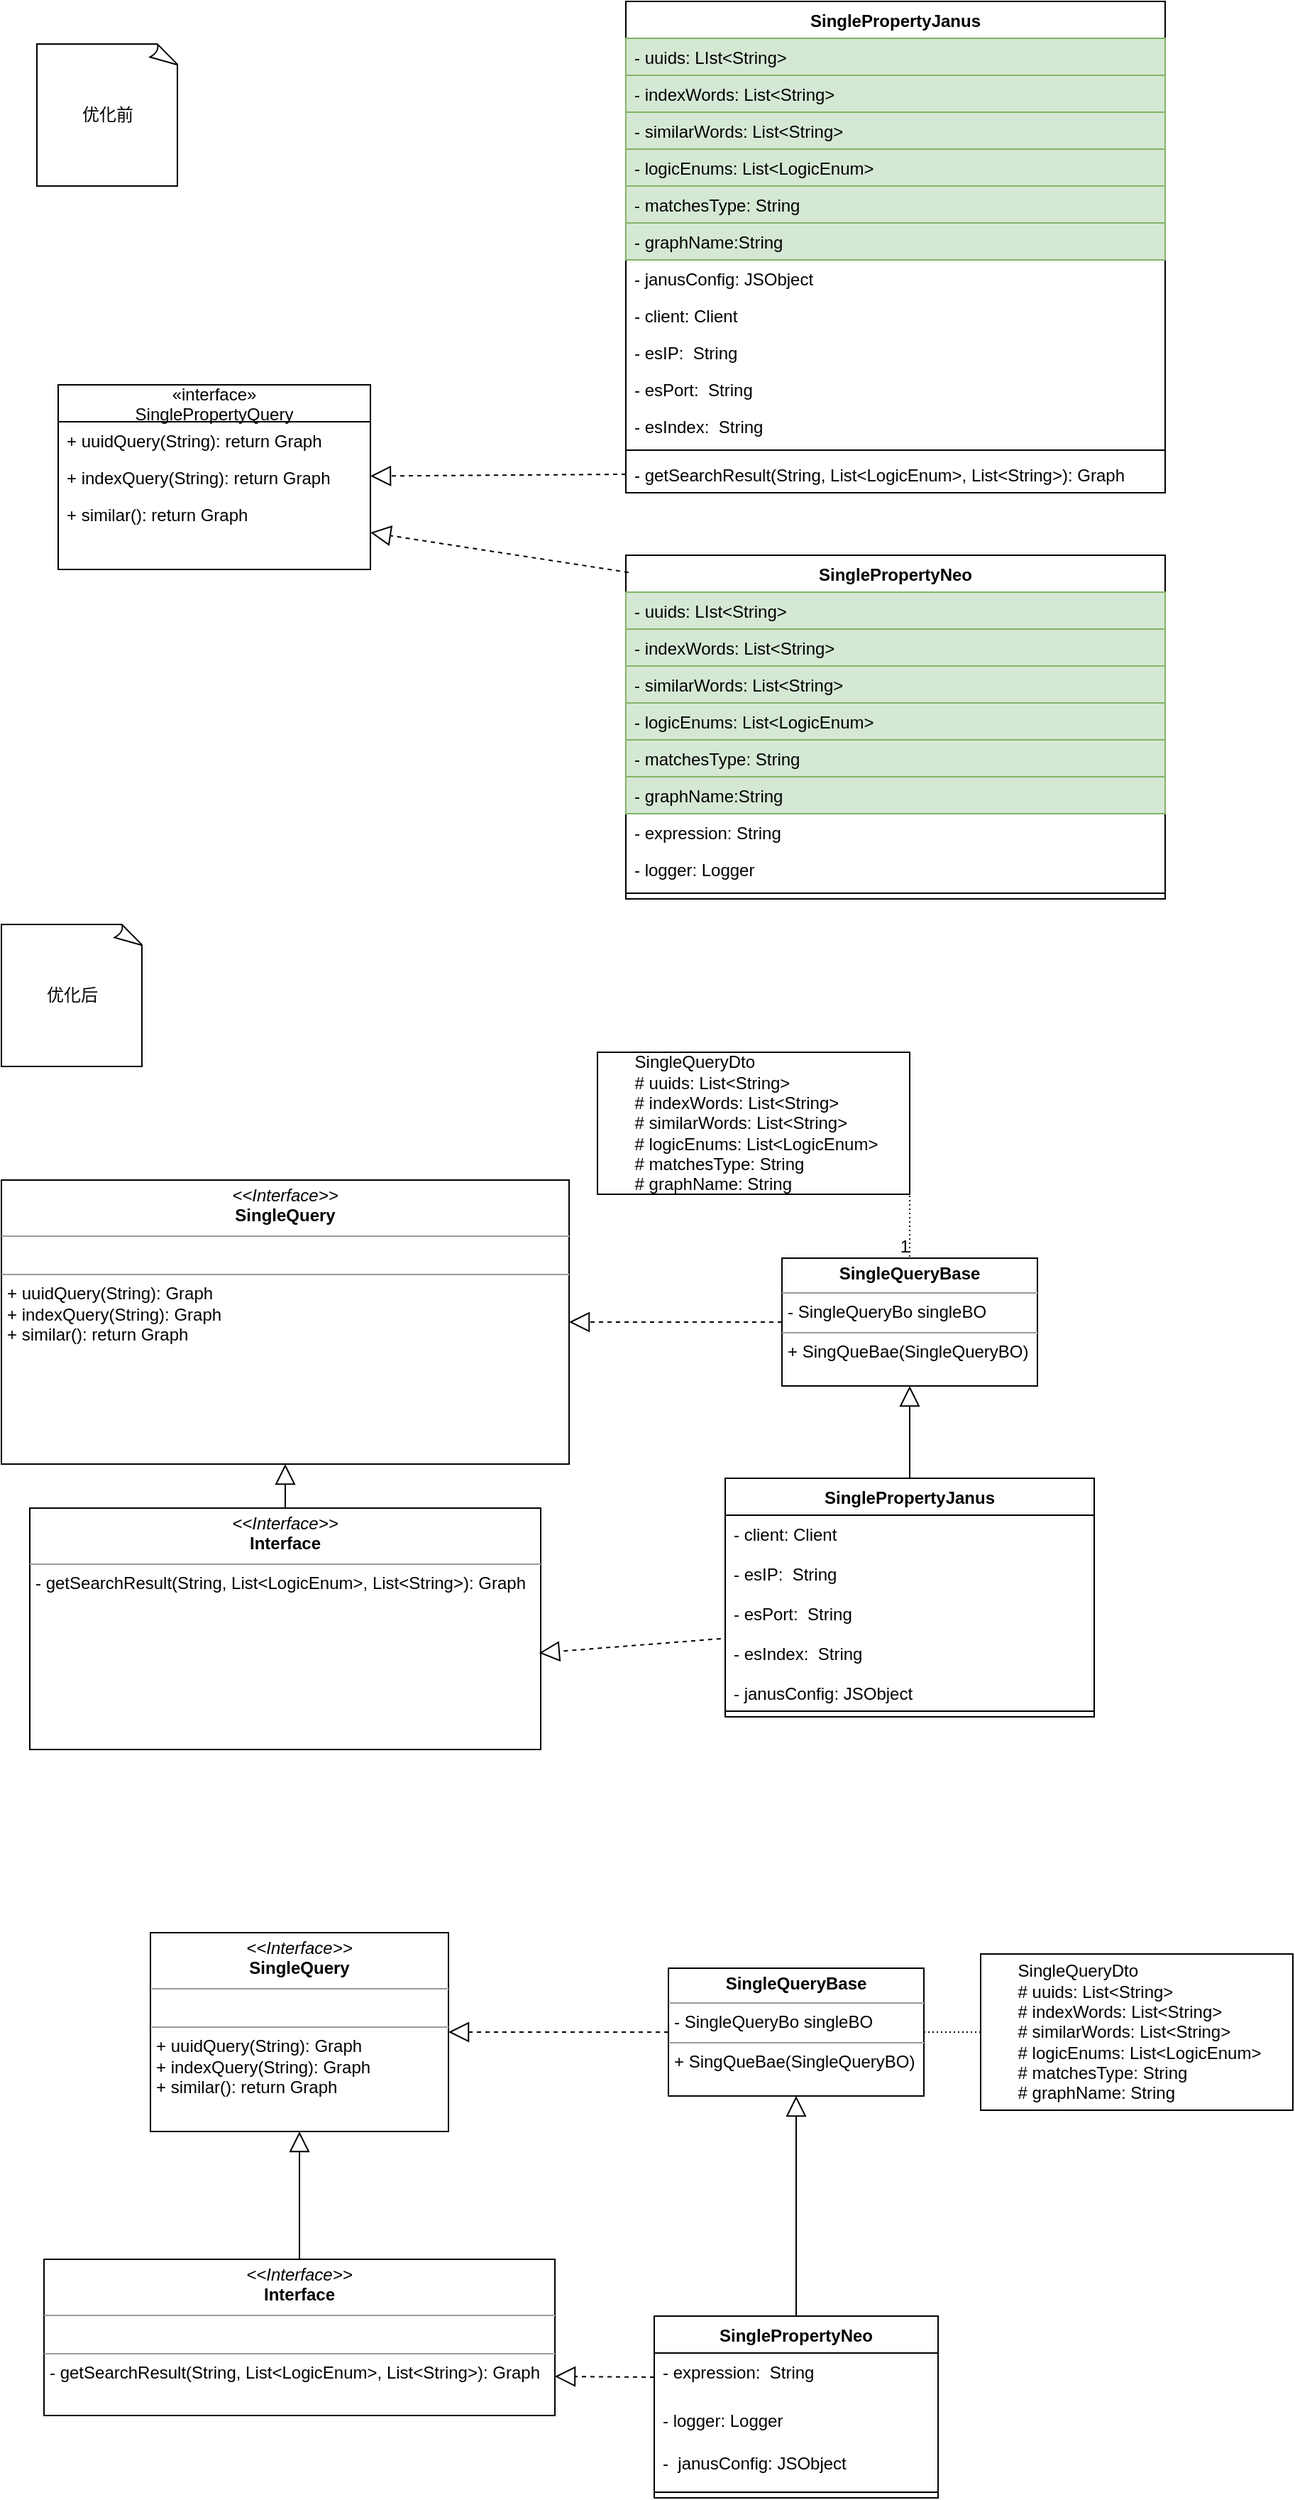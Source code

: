 <mxfile version="12.4.8" type="github">
  <diagram id="G2ogYklyL5Db48j7b1n5" name="Page-1">
    <mxGraphModel dx="974" dy="577" grid="1" gridSize="10" guides="1" tooltips="1" connect="1" arrows="1" fold="1" page="1" pageScale="1" pageWidth="827" pageHeight="1169" math="0" shadow="0">
      <root>
        <mxCell id="0"/>
        <mxCell id="1" parent="0"/>
        <mxCell id="mHAzWjMiSucVYzspW-z2-1" value="SinglePropertyJanus" style="swimlane;fontStyle=1;align=center;verticalAlign=top;childLayout=stackLayout;horizontal=1;startSize=26;horizontalStack=0;resizeParent=1;resizeParentMax=0;resizeLast=0;collapsible=1;marginBottom=0;" parent="1" vertex="1">
          <mxGeometry x="480" y="30" width="380" height="346" as="geometry">
            <mxRectangle x="580" y="980" width="160" height="26" as="alternateBounds"/>
          </mxGeometry>
        </mxCell>
        <mxCell id="mHAzWjMiSucVYzspW-z2-2" value="- uuids: LIst&lt;String&gt;" style="text;strokeColor=#82b366;fillColor=#d5e8d4;align=left;verticalAlign=top;spacingLeft=4;spacingRight=4;overflow=hidden;rotatable=0;points=[[0,0.5],[1,0.5]];portConstraint=eastwest;" parent="mHAzWjMiSucVYzspW-z2-1" vertex="1">
          <mxGeometry y="26" width="380" height="26" as="geometry"/>
        </mxCell>
        <mxCell id="6idwSDvZabJfZZZhELq6-32" value="- indexWords: List&lt;String&gt;" style="text;strokeColor=#82b366;fillColor=#d5e8d4;align=left;verticalAlign=top;spacingLeft=4;spacingRight=4;overflow=hidden;rotatable=0;points=[[0,0.5],[1,0.5]];portConstraint=eastwest;" vertex="1" parent="mHAzWjMiSucVYzspW-z2-1">
          <mxGeometry y="52" width="380" height="26" as="geometry"/>
        </mxCell>
        <mxCell id="6idwSDvZabJfZZZhELq6-33" value="- similarWords: List&lt;String&gt;" style="text;strokeColor=#82b366;fillColor=#d5e8d4;align=left;verticalAlign=top;spacingLeft=4;spacingRight=4;overflow=hidden;rotatable=0;points=[[0,0.5],[1,0.5]];portConstraint=eastwest;" vertex="1" parent="mHAzWjMiSucVYzspW-z2-1">
          <mxGeometry y="78" width="380" height="26" as="geometry"/>
        </mxCell>
        <mxCell id="6idwSDvZabJfZZZhELq6-35" value="- logicEnums: List&lt;LogicEnum&gt;" style="text;strokeColor=#82b366;fillColor=#d5e8d4;align=left;verticalAlign=top;spacingLeft=4;spacingRight=4;overflow=hidden;rotatable=0;points=[[0,0.5],[1,0.5]];portConstraint=eastwest;" vertex="1" parent="mHAzWjMiSucVYzspW-z2-1">
          <mxGeometry y="104" width="380" height="26" as="geometry"/>
        </mxCell>
        <mxCell id="6idwSDvZabJfZZZhELq6-36" value="- matchesType: String" style="text;strokeColor=#82b366;fillColor=#d5e8d4;align=left;verticalAlign=top;spacingLeft=4;spacingRight=4;overflow=hidden;rotatable=0;points=[[0,0.5],[1,0.5]];portConstraint=eastwest;" vertex="1" parent="mHAzWjMiSucVYzspW-z2-1">
          <mxGeometry y="130" width="380" height="26" as="geometry"/>
        </mxCell>
        <mxCell id="6idwSDvZabJfZZZhELq6-37" value="- graphName:String " style="text;strokeColor=#82b366;fillColor=#d5e8d4;align=left;verticalAlign=top;spacingLeft=4;spacingRight=4;overflow=hidden;rotatable=0;points=[[0,0.5],[1,0.5]];portConstraint=eastwest;" vertex="1" parent="mHAzWjMiSucVYzspW-z2-1">
          <mxGeometry y="156" width="380" height="26" as="geometry"/>
        </mxCell>
        <mxCell id="6idwSDvZabJfZZZhELq6-34" value="- janusConfig: JSObject" style="text;strokeColor=none;fillColor=none;align=left;verticalAlign=top;spacingLeft=4;spacingRight=4;overflow=hidden;rotatable=0;points=[[0,0.5],[1,0.5]];portConstraint=eastwest;" vertex="1" parent="mHAzWjMiSucVYzspW-z2-1">
          <mxGeometry y="182" width="380" height="26" as="geometry"/>
        </mxCell>
        <mxCell id="6idwSDvZabJfZZZhELq6-39" value="- client: Client" style="text;strokeColor=none;fillColor=none;align=left;verticalAlign=top;spacingLeft=4;spacingRight=4;overflow=hidden;rotatable=0;points=[[0,0.5],[1,0.5]];portConstraint=eastwest;" vertex="1" parent="mHAzWjMiSucVYzspW-z2-1">
          <mxGeometry y="208" width="380" height="26" as="geometry"/>
        </mxCell>
        <mxCell id="6idwSDvZabJfZZZhELq6-40" value="- esIP:  String" style="text;strokeColor=none;fillColor=none;align=left;verticalAlign=top;spacingLeft=4;spacingRight=4;overflow=hidden;rotatable=0;points=[[0,0.5],[1,0.5]];portConstraint=eastwest;" vertex="1" parent="mHAzWjMiSucVYzspW-z2-1">
          <mxGeometry y="234" width="380" height="26" as="geometry"/>
        </mxCell>
        <mxCell id="6idwSDvZabJfZZZhELq6-41" value="- esPort:  String" style="text;strokeColor=none;fillColor=none;align=left;verticalAlign=top;spacingLeft=4;spacingRight=4;overflow=hidden;rotatable=0;points=[[0,0.5],[1,0.5]];portConstraint=eastwest;" vertex="1" parent="mHAzWjMiSucVYzspW-z2-1">
          <mxGeometry y="260" width="380" height="26" as="geometry"/>
        </mxCell>
        <mxCell id="6idwSDvZabJfZZZhELq6-38" value="- esIndex:  String" style="text;strokeColor=none;fillColor=none;align=left;verticalAlign=top;spacingLeft=4;spacingRight=4;overflow=hidden;rotatable=0;points=[[0,0.5],[1,0.5]];portConstraint=eastwest;" vertex="1" parent="mHAzWjMiSucVYzspW-z2-1">
          <mxGeometry y="286" width="380" height="26" as="geometry"/>
        </mxCell>
        <mxCell id="mHAzWjMiSucVYzspW-z2-3" value="" style="line;strokeWidth=1;fillColor=none;align=left;verticalAlign=middle;spacingTop=-1;spacingLeft=3;spacingRight=3;rotatable=0;labelPosition=right;points=[];portConstraint=eastwest;" parent="mHAzWjMiSucVYzspW-z2-1" vertex="1">
          <mxGeometry y="312" width="380" height="8" as="geometry"/>
        </mxCell>
        <mxCell id="6idwSDvZabJfZZZhELq6-44" value="- getSearchResult(String, List&lt;LogicEnum&gt;, List&lt;String&gt;): Graph" style="text;strokeColor=none;fillColor=none;align=left;verticalAlign=top;spacingLeft=4;spacingRight=4;overflow=hidden;rotatable=0;points=[[0,0.5],[1,0.5]];portConstraint=eastwest;" vertex="1" parent="mHAzWjMiSucVYzspW-z2-1">
          <mxGeometry y="320" width="380" height="26" as="geometry"/>
        </mxCell>
        <mxCell id="6idwSDvZabJfZZZhELq6-11" value="«interface»&#xa;SinglePropertyQuery" style="swimlane;fontStyle=0;childLayout=stackLayout;horizontal=1;startSize=26;fillColor=none;horizontalStack=0;resizeParent=1;resizeParentMax=0;resizeLast=0;collapsible=1;marginBottom=0;" vertex="1" parent="1">
          <mxGeometry x="80" y="300" width="220" height="130" as="geometry"/>
        </mxCell>
        <mxCell id="6idwSDvZabJfZZZhELq6-12" value="+ uuidQuery(String): return Graph" style="text;strokeColor=none;fillColor=none;align=left;verticalAlign=top;spacingLeft=4;spacingRight=4;overflow=hidden;rotatable=0;points=[[0,0.5],[1,0.5]];portConstraint=eastwest;" vertex="1" parent="6idwSDvZabJfZZZhELq6-11">
          <mxGeometry y="26" width="220" height="26" as="geometry"/>
        </mxCell>
        <mxCell id="6idwSDvZabJfZZZhELq6-13" value="+ indexQuery(String): return Graph" style="text;strokeColor=none;fillColor=none;align=left;verticalAlign=top;spacingLeft=4;spacingRight=4;overflow=hidden;rotatable=0;points=[[0,0.5],[1,0.5]];portConstraint=eastwest;" vertex="1" parent="6idwSDvZabJfZZZhELq6-11">
          <mxGeometry y="52" width="220" height="26" as="geometry"/>
        </mxCell>
        <mxCell id="6idwSDvZabJfZZZhELq6-14" value="+ similar(): return Graph" style="text;strokeColor=none;fillColor=none;align=left;verticalAlign=top;spacingLeft=4;spacingRight=4;overflow=hidden;rotatable=0;points=[[0,0.5],[1,0.5]];portConstraint=eastwest;" vertex="1" parent="6idwSDvZabJfZZZhELq6-11">
          <mxGeometry y="78" width="220" height="52" as="geometry"/>
        </mxCell>
        <mxCell id="6idwSDvZabJfZZZhELq6-21" value="SinglePropertyNeo" style="swimlane;fontStyle=1;align=center;verticalAlign=top;childLayout=stackLayout;horizontal=1;startSize=26;horizontalStack=0;resizeParent=1;resizeParentMax=0;resizeLast=0;collapsible=1;marginBottom=0;" vertex="1" parent="1">
          <mxGeometry x="500" y="1660" width="200" height="128" as="geometry"/>
        </mxCell>
        <mxCell id="6idwSDvZabJfZZZhELq6-22" value="- expression:  String" style="text;strokeColor=none;fillColor=none;align=left;verticalAlign=top;spacingLeft=4;spacingRight=4;overflow=hidden;rotatable=0;points=[[0,0.5],[1,0.5]];portConstraint=eastwest;" vertex="1" parent="6idwSDvZabJfZZZhELq6-21">
          <mxGeometry y="26" width="200" height="34" as="geometry"/>
        </mxCell>
        <mxCell id="6idwSDvZabJfZZZhELq6-26" value="- logger: Logger" style="text;strokeColor=none;fillColor=none;align=left;verticalAlign=top;spacingLeft=4;spacingRight=4;overflow=hidden;rotatable=0;points=[[0,0.5],[1,0.5]];portConstraint=eastwest;" vertex="1" parent="6idwSDvZabJfZZZhELq6-21">
          <mxGeometry y="60" width="200" height="30" as="geometry"/>
        </mxCell>
        <mxCell id="6idwSDvZabJfZZZhELq6-158" value="-  janusConfig: JSObject" style="text;strokeColor=none;fillColor=none;align=left;verticalAlign=top;spacingLeft=4;spacingRight=4;overflow=hidden;rotatable=0;points=[[0,0.5],[1,0.5]];portConstraint=eastwest;" vertex="1" parent="6idwSDvZabJfZZZhELq6-21">
          <mxGeometry y="90" width="200" height="30" as="geometry"/>
        </mxCell>
        <mxCell id="6idwSDvZabJfZZZhELq6-23" value="" style="line;strokeWidth=1;fillColor=none;align=left;verticalAlign=middle;spacingTop=-1;spacingLeft=3;spacingRight=3;rotatable=0;labelPosition=right;points=[];portConstraint=eastwest;" vertex="1" parent="6idwSDvZabJfZZZhELq6-21">
          <mxGeometry y="120" width="200" height="8" as="geometry"/>
        </mxCell>
        <mxCell id="6idwSDvZabJfZZZhELq6-46" value="SinglePropertyNeo" style="swimlane;fontStyle=1;align=center;verticalAlign=top;childLayout=stackLayout;horizontal=1;startSize=26;horizontalStack=0;resizeParent=1;resizeParentMax=0;resizeLast=0;collapsible=1;marginBottom=0;" vertex="1" parent="1">
          <mxGeometry x="480" y="420" width="380" height="242" as="geometry">
            <mxRectangle x="580" y="980" width="160" height="26" as="alternateBounds"/>
          </mxGeometry>
        </mxCell>
        <mxCell id="6idwSDvZabJfZZZhELq6-47" value="- uuids: LIst&lt;String&gt;" style="text;strokeColor=#82b366;fillColor=#d5e8d4;align=left;verticalAlign=top;spacingLeft=4;spacingRight=4;overflow=hidden;rotatable=0;points=[[0,0.5],[1,0.5]];portConstraint=eastwest;" vertex="1" parent="6idwSDvZabJfZZZhELq6-46">
          <mxGeometry y="26" width="380" height="26" as="geometry"/>
        </mxCell>
        <mxCell id="6idwSDvZabJfZZZhELq6-48" value="- indexWords: List&lt;String&gt;" style="text;strokeColor=#82b366;fillColor=#d5e8d4;align=left;verticalAlign=top;spacingLeft=4;spacingRight=4;overflow=hidden;rotatable=0;points=[[0,0.5],[1,0.5]];portConstraint=eastwest;" vertex="1" parent="6idwSDvZabJfZZZhELq6-46">
          <mxGeometry y="52" width="380" height="26" as="geometry"/>
        </mxCell>
        <mxCell id="6idwSDvZabJfZZZhELq6-49" value="- similarWords: List&lt;String&gt;" style="text;strokeColor=#82b366;fillColor=#d5e8d4;align=left;verticalAlign=top;spacingLeft=4;spacingRight=4;overflow=hidden;rotatable=0;points=[[0,0.5],[1,0.5]];portConstraint=eastwest;" vertex="1" parent="6idwSDvZabJfZZZhELq6-46">
          <mxGeometry y="78" width="380" height="26" as="geometry"/>
        </mxCell>
        <mxCell id="6idwSDvZabJfZZZhELq6-50" value="- logicEnums: List&lt;LogicEnum&gt;" style="text;strokeColor=#82b366;fillColor=#d5e8d4;align=left;verticalAlign=top;spacingLeft=4;spacingRight=4;overflow=hidden;rotatable=0;points=[[0,0.5],[1,0.5]];portConstraint=eastwest;" vertex="1" parent="6idwSDvZabJfZZZhELq6-46">
          <mxGeometry y="104" width="380" height="26" as="geometry"/>
        </mxCell>
        <mxCell id="6idwSDvZabJfZZZhELq6-51" value="- matchesType: String" style="text;strokeColor=#82b366;fillColor=#d5e8d4;align=left;verticalAlign=top;spacingLeft=4;spacingRight=4;overflow=hidden;rotatable=0;points=[[0,0.5],[1,0.5]];portConstraint=eastwest;" vertex="1" parent="6idwSDvZabJfZZZhELq6-46">
          <mxGeometry y="130" width="380" height="26" as="geometry"/>
        </mxCell>
        <mxCell id="6idwSDvZabJfZZZhELq6-52" value="- graphName:String " style="text;strokeColor=#82b366;fillColor=#d5e8d4;align=left;verticalAlign=top;spacingLeft=4;spacingRight=4;overflow=hidden;rotatable=0;points=[[0,0.5],[1,0.5]];portConstraint=eastwest;" vertex="1" parent="6idwSDvZabJfZZZhELq6-46">
          <mxGeometry y="156" width="380" height="26" as="geometry"/>
        </mxCell>
        <mxCell id="6idwSDvZabJfZZZhELq6-53" value="- expression: String" style="text;strokeColor=none;fillColor=none;align=left;verticalAlign=top;spacingLeft=4;spacingRight=4;overflow=hidden;rotatable=0;points=[[0,0.5],[1,0.5]];portConstraint=eastwest;" vertex="1" parent="6idwSDvZabJfZZZhELq6-46">
          <mxGeometry y="182" width="380" height="26" as="geometry"/>
        </mxCell>
        <mxCell id="6idwSDvZabJfZZZhELq6-54" value="- logger: Logger" style="text;strokeColor=none;fillColor=none;align=left;verticalAlign=top;spacingLeft=4;spacingRight=4;overflow=hidden;rotatable=0;points=[[0,0.5],[1,0.5]];portConstraint=eastwest;" vertex="1" parent="6idwSDvZabJfZZZhELq6-46">
          <mxGeometry y="208" width="380" height="26" as="geometry"/>
        </mxCell>
        <mxCell id="6idwSDvZabJfZZZhELq6-58" value="" style="line;strokeWidth=1;fillColor=none;align=left;verticalAlign=middle;spacingTop=-1;spacingLeft=3;spacingRight=3;rotatable=0;labelPosition=right;points=[];portConstraint=eastwest;" vertex="1" parent="6idwSDvZabJfZZZhELq6-46">
          <mxGeometry y="234" width="380" height="8" as="geometry"/>
        </mxCell>
        <mxCell id="6idwSDvZabJfZZZhELq6-75" value="优化前" style="whiteSpace=wrap;html=1;shape=mxgraph.basic.document" vertex="1" parent="1">
          <mxGeometry x="65" y="60" width="100" height="100" as="geometry"/>
        </mxCell>
        <mxCell id="6idwSDvZabJfZZZhELq6-78" value="优化后" style="whiteSpace=wrap;html=1;shape=mxgraph.basic.document" vertex="1" parent="1">
          <mxGeometry x="40" y="680" width="100" height="100" as="geometry"/>
        </mxCell>
        <mxCell id="6idwSDvZabJfZZZhELq6-90" value="" style="endArrow=block;dashed=1;endFill=0;endSize=12;html=1;exitX=0.005;exitY=0.05;exitDx=0;exitDy=0;exitPerimeter=0;entryX=1;entryY=0.5;entryDx=0;entryDy=0;" edge="1" parent="1" source="6idwSDvZabJfZZZhELq6-46" target="6idwSDvZabJfZZZhELq6-14">
          <mxGeometry width="160" relative="1" as="geometry">
            <mxPoint x="165" y="490" as="sourcePoint"/>
            <mxPoint x="325" y="490" as="targetPoint"/>
          </mxGeometry>
        </mxCell>
        <mxCell id="6idwSDvZabJfZZZhELq6-91" value="" style="endArrow=block;dashed=1;endFill=0;endSize=12;html=1;exitX=0;exitY=0.5;exitDx=0;exitDy=0;" edge="1" parent="1" source="6idwSDvZabJfZZZhELq6-44" target="6idwSDvZabJfZZZhELq6-11">
          <mxGeometry width="160" relative="1" as="geometry">
            <mxPoint x="150" y="580" as="sourcePoint"/>
            <mxPoint x="310" y="580" as="targetPoint"/>
          </mxGeometry>
        </mxCell>
        <mxCell id="6idwSDvZabJfZZZhELq6-96" value="&lt;p style=&quot;margin: 0px ; margin-top: 4px ; text-align: center&quot;&gt;&lt;i&gt;&amp;lt;&amp;lt;Interface&amp;gt;&amp;gt;&lt;/i&gt;&lt;br&gt;&lt;b&gt;SingleQuery&lt;/b&gt;&lt;/p&gt;&lt;hr size=&quot;1&quot;&gt;&lt;p style=&quot;margin: 0px ; margin-left: 4px&quot;&gt;&lt;br&gt;&lt;/p&gt;&lt;hr size=&quot;1&quot;&gt;&lt;p style=&quot;margin: 0px ; margin-left: 4px&quot;&gt;+ uuidQuery(String): Graph&lt;/p&gt;&lt;p style=&quot;margin: 0px ; margin-left: 4px&quot;&gt;+ indexQuery(String): Graph&lt;/p&gt;&lt;p style=&quot;margin: 0px ; margin-left: 4px&quot;&gt;+ similar(): return Graph&lt;br&gt;&lt;/p&gt;" style="verticalAlign=top;align=left;overflow=fill;fontSize=12;fontFamily=Helvetica;html=1;" vertex="1" parent="1">
          <mxGeometry x="40" y="860" width="400" height="200" as="geometry"/>
        </mxCell>
        <mxCell id="6idwSDvZabJfZZZhELq6-107" value="" style="endArrow=block;dashed=1;endFill=0;endSize=12;html=1;entryX=1;entryY=0.5;entryDx=0;entryDy=0;exitX=0;exitY=0.5;exitDx=0;exitDy=0;" edge="1" parent="1" source="6idwSDvZabJfZZZhELq6-169" target="6idwSDvZabJfZZZhELq6-96">
          <mxGeometry width="160" relative="1" as="geometry">
            <mxPoint x="637.5" y="1002.5" as="sourcePoint"/>
            <mxPoint x="670" y="1020" as="targetPoint"/>
          </mxGeometry>
        </mxCell>
        <mxCell id="6idwSDvZabJfZZZhELq6-111" value="&lt;p style=&quot;margin: 0px ; margin-top: 4px ; text-align: center&quot;&gt;&lt;i&gt;&amp;lt;&amp;lt;Interface&amp;gt;&amp;gt;&lt;/i&gt;&lt;br&gt;&lt;b&gt;Interface&lt;/b&gt;&lt;/p&gt;&lt;hr size=&quot;1&quot;&gt;&lt;p style=&quot;margin: 0px ; margin-left: 4px&quot;&gt;&lt;/p&gt;&lt;p style=&quot;margin: 0px ; margin-left: 4px&quot;&gt;- getSearchResult(String, List&amp;lt;LogicEnum&amp;gt;, List&amp;lt;String&amp;gt;): Graph&lt;br&gt;&lt;/p&gt;" style="verticalAlign=top;align=left;overflow=fill;fontSize=12;fontFamily=Helvetica;html=1;" vertex="1" parent="1">
          <mxGeometry x="60" y="1091" width="360" height="170" as="geometry"/>
        </mxCell>
        <mxCell id="6idwSDvZabJfZZZhELq6-113" value="SinglePropertyJanus" style="swimlane;fontStyle=1;align=center;verticalAlign=top;childLayout=stackLayout;horizontal=1;startSize=26;horizontalStack=0;resizeParent=1;resizeParentMax=0;resizeLast=0;collapsible=1;marginBottom=0;" vertex="1" parent="1">
          <mxGeometry x="550" y="1070" width="260" height="168" as="geometry"/>
        </mxCell>
        <mxCell id="6idwSDvZabJfZZZhELq6-114" value="- client: Client&#xa;&#xa;- esIP:  String&#xa;&#xa;- esPort:  String&#xa;&#xa;- esIndex:  String&#xa;&#xa;- janusConfig: JSObject&#xa;" style="text;strokeColor=none;fillColor=none;align=left;verticalAlign=top;spacingLeft=4;spacingRight=4;overflow=hidden;rotatable=0;points=[[0,0.5],[1,0.5]];portConstraint=eastwest;" vertex="1" parent="6idwSDvZabJfZZZhELq6-113">
          <mxGeometry y="26" width="260" height="134" as="geometry"/>
        </mxCell>
        <mxCell id="6idwSDvZabJfZZZhELq6-115" value="" style="line;strokeWidth=1;fillColor=none;align=left;verticalAlign=middle;spacingTop=-1;spacingLeft=3;spacingRight=3;rotatable=0;labelPosition=right;points=[];portConstraint=eastwest;" vertex="1" parent="6idwSDvZabJfZZZhELq6-113">
          <mxGeometry y="160" width="260" height="8" as="geometry"/>
        </mxCell>
        <mxCell id="6idwSDvZabJfZZZhELq6-117" value="" style="edgeStyle=none;html=1;endSize=12;endArrow=block;endFill=0;entryX=0.5;entryY=1;entryDx=0;entryDy=0;exitX=0.5;exitY=0;exitDx=0;exitDy=0;" edge="1" parent="1" source="6idwSDvZabJfZZZhELq6-113" target="6idwSDvZabJfZZZhELq6-169">
          <mxGeometry width="160" relative="1" as="geometry">
            <mxPoint x="420" y="1070" as="sourcePoint"/>
            <mxPoint x="729" y="1060" as="targetPoint"/>
          </mxGeometry>
        </mxCell>
        <mxCell id="6idwSDvZabJfZZZhELq6-118" value="" style="endArrow=block;dashed=1;endFill=0;endSize=12;html=1;exitX=-0.012;exitY=0.649;exitDx=0;exitDy=0;exitPerimeter=0;entryX=0.997;entryY=0.6;entryDx=0;entryDy=0;entryPerimeter=0;" edge="1" parent="1" source="6idwSDvZabJfZZZhELq6-114" target="6idwSDvZabJfZZZhELq6-111">
          <mxGeometry width="160" relative="1" as="geometry">
            <mxPoint x="600" y="1169" as="sourcePoint"/>
            <mxPoint x="450" y="1180" as="targetPoint"/>
          </mxGeometry>
        </mxCell>
        <mxCell id="6idwSDvZabJfZZZhELq6-119" value="" style="edgeStyle=none;html=1;endSize=12;endArrow=block;endFill=0;entryX=0.5;entryY=1;entryDx=0;entryDy=0;exitX=0.5;exitY=0;exitDx=0;exitDy=0;" edge="1" parent="1" source="6idwSDvZabJfZZZhELq6-111" target="6idwSDvZabJfZZZhELq6-96">
          <mxGeometry width="160" relative="1" as="geometry">
            <mxPoint x="420" y="1080" as="sourcePoint"/>
            <mxPoint x="580" y="1080" as="targetPoint"/>
          </mxGeometry>
        </mxCell>
        <mxCell id="6idwSDvZabJfZZZhELq6-120" value="&lt;p style=&quot;margin: 0px ; margin-top: 4px ; text-align: center&quot;&gt;&lt;i&gt;&amp;lt;&amp;lt;Interface&amp;gt;&amp;gt;&lt;/i&gt;&lt;br&gt;&lt;b&gt;SingleQuery&lt;/b&gt;&lt;/p&gt;&lt;hr size=&quot;1&quot;&gt;&lt;p style=&quot;margin: 0px ; margin-left: 4px&quot;&gt;&lt;br&gt;&lt;/p&gt;&lt;hr size=&quot;1&quot;&gt;&lt;p style=&quot;margin: 0px ; margin-left: 4px&quot;&gt;+ uuidQuery(String): Graph&lt;/p&gt;&lt;p style=&quot;margin: 0px ; margin-left: 4px&quot;&gt;+ indexQuery(String): Graph&lt;/p&gt;&lt;p style=&quot;margin: 0px ; margin-left: 4px&quot;&gt;+ similar(): return Graph&lt;br&gt;&lt;/p&gt;" style="verticalAlign=top;align=left;overflow=fill;fontSize=12;fontFamily=Helvetica;html=1;" vertex="1" parent="1">
          <mxGeometry x="145" y="1390" width="210" height="140" as="geometry"/>
        </mxCell>
        <mxCell id="6idwSDvZabJfZZZhELq6-123" value="" style="endArrow=block;dashed=1;endFill=0;endSize=12;html=1;entryX=1;entryY=0.5;entryDx=0;entryDy=0;exitX=0;exitY=0.5;exitDx=0;exitDy=0;" edge="1" parent="1" source="6idwSDvZabJfZZZhELq6-164" target="6idwSDvZabJfZZZhELq6-120">
          <mxGeometry width="160" relative="1" as="geometry">
            <mxPoint x="580" y="1349.5" as="sourcePoint"/>
            <mxPoint x="960" y="1590" as="targetPoint"/>
          </mxGeometry>
        </mxCell>
        <mxCell id="6idwSDvZabJfZZZhELq6-124" value="&lt;p style=&quot;margin: 0px ; margin-top: 4px ; text-align: center&quot;&gt;&lt;i&gt;&amp;lt;&amp;lt;Interface&amp;gt;&amp;gt;&lt;/i&gt;&lt;br&gt;&lt;b&gt;Interface&lt;/b&gt;&lt;/p&gt;&lt;hr size=&quot;1&quot;&gt;&lt;p style=&quot;margin: 0px ; margin-left: 4px&quot;&gt;&lt;br&gt;&lt;/p&gt;&lt;hr size=&quot;1&quot;&gt;&lt;p style=&quot;margin: 0px ; margin-left: 4px&quot;&gt;- getSearchResult(String, List&amp;lt;LogicEnum&amp;gt;, List&amp;lt;String&amp;gt;): Graph&lt;br&gt;&lt;/p&gt;" style="verticalAlign=top;align=left;overflow=fill;fontSize=12;fontFamily=Helvetica;html=1;" vertex="1" parent="1">
          <mxGeometry x="70" y="1620" width="360" height="110" as="geometry"/>
        </mxCell>
        <mxCell id="6idwSDvZabJfZZZhELq6-129" value="" style="edgeStyle=none;html=1;endSize=12;endArrow=block;endFill=0;entryX=0.5;entryY=1;entryDx=0;entryDy=0;exitX=0.5;exitY=0;exitDx=0;exitDy=0;" edge="1" parent="1" source="6idwSDvZabJfZZZhELq6-21" target="6idwSDvZabJfZZZhELq6-164">
          <mxGeometry width="160" relative="1" as="geometry">
            <mxPoint x="690" y="1650" as="sourcePoint"/>
            <mxPoint x="670" y="1366" as="targetPoint"/>
          </mxGeometry>
        </mxCell>
        <mxCell id="6idwSDvZabJfZZZhELq6-130" value="" style="endArrow=block;dashed=1;endFill=0;endSize=12;html=1;exitX=0;exitY=0.5;exitDx=0;exitDy=0;entryX=1;entryY=0.75;entryDx=0;entryDy=0;" edge="1" parent="1" source="6idwSDvZabJfZZZhELq6-22" target="6idwSDvZabJfZZZhELq6-124">
          <mxGeometry width="160" relative="1" as="geometry">
            <mxPoint x="562" y="1749.986" as="sourcePoint"/>
            <mxPoint x="400" y="1770" as="targetPoint"/>
            <Array as="points"/>
          </mxGeometry>
        </mxCell>
        <mxCell id="6idwSDvZabJfZZZhELq6-131" value="" style="edgeStyle=none;html=1;endSize=12;endArrow=block;endFill=0;entryX=0.5;entryY=1;entryDx=0;entryDy=0;exitX=0.5;exitY=0;exitDx=0;exitDy=0;" edge="1" parent="1" source="6idwSDvZabJfZZZhELq6-124" target="6idwSDvZabJfZZZhELq6-120">
          <mxGeometry width="160" relative="1" as="geometry">
            <mxPoint x="710" y="1650" as="sourcePoint"/>
            <mxPoint x="870" y="1650" as="targetPoint"/>
          </mxGeometry>
        </mxCell>
        <mxCell id="6idwSDvZabJfZZZhELq6-137" value="&lt;p style=&quot;text-align: left ; white-space: nowrap ; margin: 0px 0px 0px 4px&quot;&gt;&lt;span&gt;SingleQueryDto&lt;/span&gt;&lt;/p&gt;&lt;p style=&quot;text-align: left ; white-space: nowrap ; margin: 0px 0px 0px 4px&quot;&gt;&lt;span&gt;# uuids: List&amp;lt;String&amp;gt;&lt;/span&gt;&lt;br&gt;&lt;/p&gt;&lt;p style=&quot;text-align: left ; white-space: nowrap ; margin: 0px 0px 0px 4px&quot;&gt;# indexWords: List&amp;lt;String&amp;gt;&lt;/p&gt;&lt;p style=&quot;text-align: left ; white-space: nowrap ; margin: 0px 0px 0px 4px&quot;&gt;# similarWords: List&amp;lt;String&amp;gt;&lt;/p&gt;&lt;p style=&quot;text-align: left ; white-space: nowrap ; margin: 0px 0px 0px 4px&quot;&gt;# logicEnums: List&amp;lt;LogicEnum&amp;gt;&lt;/p&gt;&lt;p style=&quot;text-align: left ; white-space: nowrap ; margin: 0px 0px 0px 4px&quot;&gt;# matchesType: String&lt;/p&gt;&lt;p style=&quot;text-align: left ; white-space: nowrap ; margin: 0px 0px 0px 4px&quot;&gt;# graphName: String&lt;/p&gt;" style="whiteSpace=wrap;html=1;align=center;" vertex="1" parent="1">
          <mxGeometry x="460" y="770" width="220" height="100" as="geometry"/>
        </mxCell>
        <mxCell id="6idwSDvZabJfZZZhELq6-139" value="" style="endArrow=none;html=1;rounded=0;dashed=1;dashPattern=1 2;entryX=0.5;entryY=0;entryDx=0;entryDy=0;exitX=1;exitY=0.5;exitDx=0;exitDy=0;" edge="1" parent="1" source="6idwSDvZabJfZZZhELq6-137" target="6idwSDvZabJfZZZhELq6-169">
          <mxGeometry relative="1" as="geometry">
            <mxPoint x="540" y="750" as="sourcePoint"/>
            <mxPoint x="635.853" y="865" as="targetPoint"/>
          </mxGeometry>
        </mxCell>
        <mxCell id="6idwSDvZabJfZZZhELq6-140" value="1" style="resizable=0;html=1;align=right;verticalAlign=bottom;" connectable="0" vertex="1" parent="6idwSDvZabJfZZZhELq6-139">
          <mxGeometry x="1" relative="1" as="geometry"/>
        </mxCell>
        <mxCell id="6idwSDvZabJfZZZhELq6-141" value="&lt;p style=&quot;text-align: left ; white-space: nowrap ; margin: 0px 0px 0px 4px&quot;&gt;&lt;span&gt;SingleQueryDto&lt;/span&gt;&lt;/p&gt;&lt;p style=&quot;text-align: left ; white-space: nowrap ; margin: 0px 0px 0px 4px&quot;&gt;&lt;span&gt;# uuids: List&amp;lt;String&amp;gt;&lt;/span&gt;&lt;br&gt;&lt;/p&gt;&lt;p style=&quot;text-align: left ; white-space: nowrap ; margin: 0px 0px 0px 4px&quot;&gt;# indexWords: List&amp;lt;String&amp;gt;&lt;/p&gt;&lt;p style=&quot;text-align: left ; white-space: nowrap ; margin: 0px 0px 0px 4px&quot;&gt;# similarWords: List&amp;lt;String&amp;gt;&lt;/p&gt;&lt;p style=&quot;text-align: left ; white-space: nowrap ; margin: 0px 0px 0px 4px&quot;&gt;# logicEnums: List&amp;lt;LogicEnum&amp;gt;&lt;/p&gt;&lt;p style=&quot;text-align: left ; white-space: nowrap ; margin: 0px 0px 0px 4px&quot;&gt;# matchesType: String&lt;/p&gt;&lt;p style=&quot;text-align: left ; white-space: nowrap ; margin: 0px 0px 0px 4px&quot;&gt;# graphName: String&lt;/p&gt;" style="whiteSpace=wrap;html=1;align=center;" vertex="1" parent="1">
          <mxGeometry x="730" y="1405" width="220" height="110" as="geometry"/>
        </mxCell>
        <mxCell id="6idwSDvZabJfZZZhELq6-147" value="" style="endArrow=none;html=1;rounded=0;dashed=1;dashPattern=1 2;entryX=1;entryY=0.5;entryDx=0;entryDy=0;exitX=0;exitY=0.5;exitDx=0;exitDy=0;" edge="1" parent="1" source="6idwSDvZabJfZZZhELq6-141" target="6idwSDvZabJfZZZhELq6-164">
          <mxGeometry relative="1" as="geometry">
            <mxPoint x="770" y="1570" as="sourcePoint"/>
            <mxPoint x="760" y="1316.5" as="targetPoint"/>
          </mxGeometry>
        </mxCell>
        <mxCell id="6idwSDvZabJfZZZhELq6-148" value="1" style="resizable=0;html=1;align=right;verticalAlign=bottom;" connectable="0" vertex="1" parent="6idwSDvZabJfZZZhELq6-147">
          <mxGeometry x="1" relative="1" as="geometry"/>
        </mxCell>
        <mxCell id="6idwSDvZabJfZZZhELq6-164" value="&lt;p style=&quot;margin: 0px ; margin-top: 4px ; text-align: center&quot;&gt;&lt;span style=&quot;font-weight: 700&quot;&gt;SingleQueryBase&lt;/span&gt;&lt;br&gt;&lt;/p&gt;&lt;hr size=&quot;1&quot;&gt;&lt;p style=&quot;margin: 0px ; margin-left: 4px&quot;&gt;&lt;span style=&quot;text-align: center&quot;&gt;- SingleQueryBo singleBO&lt;/span&gt;&lt;br&gt;&lt;/p&gt;&lt;hr size=&quot;1&quot;&gt;&lt;p style=&quot;margin: 0px ; margin-left: 4px&quot;&gt;&lt;span style=&quot;text-align: center&quot;&gt;+ SingQueBae(SingleQueryBO)&lt;/span&gt;&lt;br&gt;&lt;/p&gt;" style="verticalAlign=top;align=left;overflow=fill;fontSize=12;fontFamily=Helvetica;html=1;" vertex="1" parent="1">
          <mxGeometry x="510" y="1415" width="180" height="90" as="geometry"/>
        </mxCell>
        <mxCell id="6idwSDvZabJfZZZhELq6-169" value="&lt;p style=&quot;margin: 0px ; margin-top: 4px ; text-align: center&quot;&gt;&lt;span style=&quot;font-weight: 700&quot;&gt;SingleQueryBase&lt;/span&gt;&lt;br&gt;&lt;/p&gt;&lt;hr size=&quot;1&quot;&gt;&lt;p style=&quot;margin: 0px ; margin-left: 4px&quot;&gt;&lt;span style=&quot;text-align: center&quot;&gt;- SingleQueryBo singleBO&lt;/span&gt;&lt;br&gt;&lt;/p&gt;&lt;hr size=&quot;1&quot;&gt;&lt;p style=&quot;margin: 0px ; margin-left: 4px&quot;&gt;&lt;span style=&quot;text-align: center&quot;&gt;+ SingQueBae(SingleQueryBO)&lt;/span&gt;&lt;br&gt;&lt;/p&gt;" style="verticalAlign=top;align=left;overflow=fill;fontSize=12;fontFamily=Helvetica;html=1;" vertex="1" parent="1">
          <mxGeometry x="590" y="915" width="180" height="90" as="geometry"/>
        </mxCell>
      </root>
    </mxGraphModel>
  </diagram>
</mxfile>
